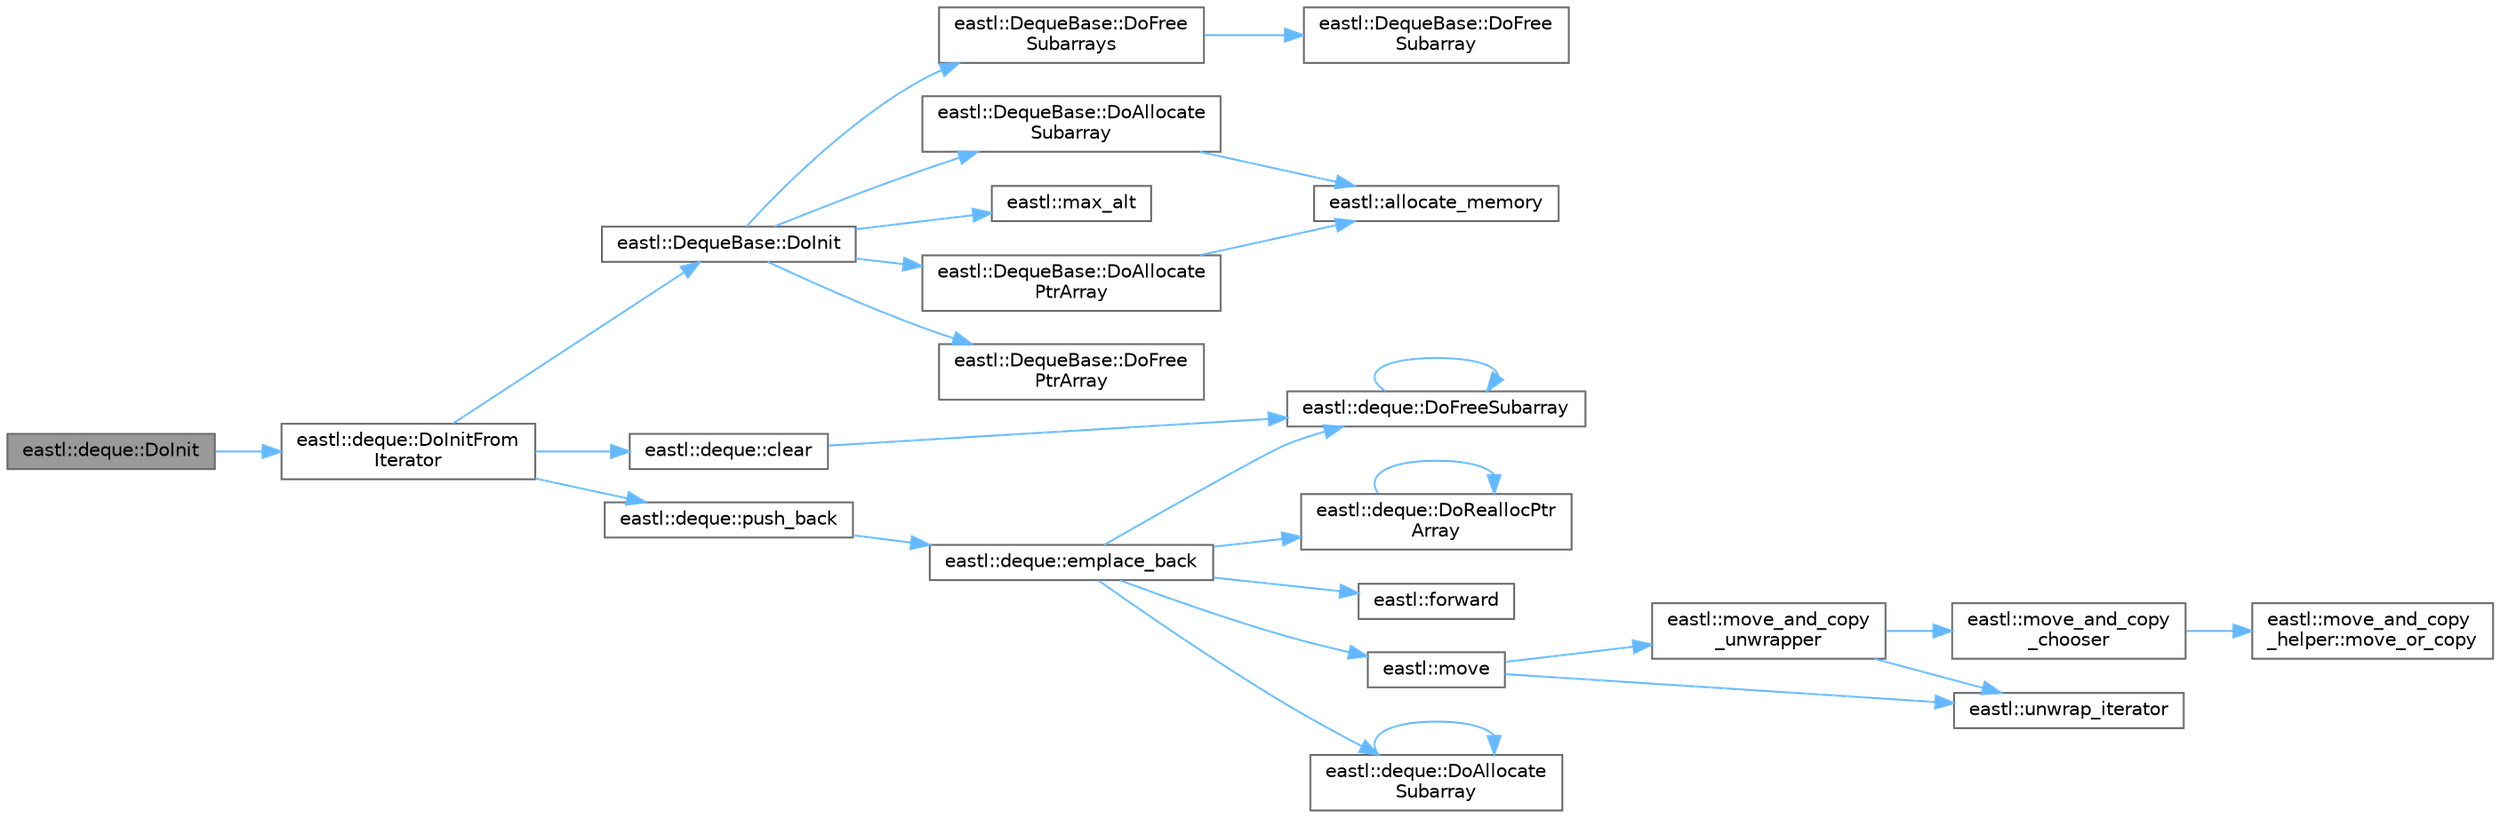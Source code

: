 digraph "eastl::deque::DoInit"
{
 // LATEX_PDF_SIZE
  bgcolor="transparent";
  edge [fontname=Helvetica,fontsize=10,labelfontname=Helvetica,labelfontsize=10];
  node [fontname=Helvetica,fontsize=10,shape=box,height=0.2,width=0.4];
  rankdir="LR";
  Node1 [id="Node000001",label="eastl::deque::DoInit",height=0.2,width=0.4,color="gray40", fillcolor="grey60", style="filled", fontcolor="black",tooltip=" "];
  Node1 -> Node2 [id="edge28_Node000001_Node000002",color="steelblue1",style="solid",tooltip=" "];
  Node2 [id="Node000002",label="eastl::deque::DoInitFrom\lIterator",height=0.2,width=0.4,color="grey40", fillcolor="white", style="filled",URL="$classeastl_1_1deque.html#a171888b36f2acc227ac9cc1315c9d51e",tooltip=" "];
  Node2 -> Node3 [id="edge29_Node000002_Node000003",color="steelblue1",style="solid",tooltip=" "];
  Node3 [id="Node000003",label="eastl::deque::clear",height=0.2,width=0.4,color="grey40", fillcolor="white", style="filled",URL="$classeastl_1_1deque.html#a2f93db586feffcecec5ce7242c9aa482",tooltip=" "];
  Node3 -> Node4 [id="edge30_Node000003_Node000004",color="steelblue1",style="solid",tooltip=" "];
  Node4 [id="Node000004",label="eastl::deque::DoFreeSubarray",height=0.2,width=0.4,color="grey40", fillcolor="white", style="filled",URL="$classeastl_1_1deque.html#a52c0ccd6cc89708e9adf30630fc673b3",tooltip=" "];
  Node4 -> Node4 [id="edge31_Node000004_Node000004",color="steelblue1",style="solid",tooltip=" "];
  Node2 -> Node5 [id="edge32_Node000002_Node000005",color="steelblue1",style="solid",tooltip=" "];
  Node5 [id="Node000005",label="eastl::DequeBase::DoInit",height=0.2,width=0.4,color="grey40", fillcolor="white", style="filled",URL="$structeastl_1_1_deque_base.html#a756cfa9380015320fa375589ae224c46",tooltip=" "];
  Node5 -> Node6 [id="edge33_Node000005_Node000006",color="steelblue1",style="solid",tooltip=" "];
  Node6 [id="Node000006",label="eastl::DequeBase::DoAllocate\lPtrArray",height=0.2,width=0.4,color="grey40", fillcolor="white", style="filled",URL="$structeastl_1_1_deque_base.html#af206b612934a776ca32b1e46c2987061",tooltip=" "];
  Node6 -> Node7 [id="edge34_Node000006_Node000007",color="steelblue1",style="solid",tooltip=" "];
  Node7 [id="Node000007",label="eastl::allocate_memory",height=0.2,width=0.4,color="grey40", fillcolor="white", style="filled",URL="$namespaceeastl.html#ad2f4154baac1248a6b899feec8061499",tooltip=" "];
  Node5 -> Node8 [id="edge35_Node000005_Node000008",color="steelblue1",style="solid",tooltip=" "];
  Node8 [id="Node000008",label="eastl::DequeBase::DoAllocate\lSubarray",height=0.2,width=0.4,color="grey40", fillcolor="white", style="filled",URL="$structeastl_1_1_deque_base.html#ad44f8b8ff9f38b49828fd900979a2636",tooltip=" "];
  Node8 -> Node7 [id="edge36_Node000008_Node000007",color="steelblue1",style="solid",tooltip=" "];
  Node5 -> Node9 [id="edge37_Node000005_Node000009",color="steelblue1",style="solid",tooltip=" "];
  Node9 [id="Node000009",label="eastl::DequeBase::DoFree\lPtrArray",height=0.2,width=0.4,color="grey40", fillcolor="white", style="filled",URL="$structeastl_1_1_deque_base.html#abc6bfcc5dc58b5b91bc3db684ef37a7f",tooltip=" "];
  Node5 -> Node10 [id="edge38_Node000005_Node000010",color="steelblue1",style="solid",tooltip=" "];
  Node10 [id="Node000010",label="eastl::DequeBase::DoFree\lSubarrays",height=0.2,width=0.4,color="grey40", fillcolor="white", style="filled",URL="$structeastl_1_1_deque_base.html#ae4b5c580b5612e42ba64a3ee842b521e",tooltip=" "];
  Node10 -> Node11 [id="edge39_Node000010_Node000011",color="steelblue1",style="solid",tooltip=" "];
  Node11 [id="Node000011",label="eastl::DequeBase::DoFree\lSubarray",height=0.2,width=0.4,color="grey40", fillcolor="white", style="filled",URL="$structeastl_1_1_deque_base.html#a52c0ccd6cc89708e9adf30630fc673b3",tooltip=" "];
  Node5 -> Node12 [id="edge40_Node000005_Node000012",color="steelblue1",style="solid",tooltip=" "];
  Node12 [id="Node000012",label="eastl::max_alt",height=0.2,width=0.4,color="grey40", fillcolor="white", style="filled",URL="$namespaceeastl.html#ad4712109fde33955601f5697eaae83e9",tooltip=" "];
  Node2 -> Node13 [id="edge41_Node000002_Node000013",color="steelblue1",style="solid",tooltip=" "];
  Node13 [id="Node000013",label="eastl::deque::push_back",height=0.2,width=0.4,color="grey40", fillcolor="white", style="filled",URL="$classeastl_1_1deque.html#adce21a17616d500a2deced374fa29afb",tooltip=" "];
  Node13 -> Node14 [id="edge42_Node000013_Node000014",color="steelblue1",style="solid",tooltip=" "];
  Node14 [id="Node000014",label="eastl::deque::emplace_back",height=0.2,width=0.4,color="grey40", fillcolor="white", style="filled",URL="$classeastl_1_1deque.html#a49cbd3bdb2603a1f06ae3a0e094c4ba2",tooltip=" "];
  Node14 -> Node15 [id="edge43_Node000014_Node000015",color="steelblue1",style="solid",tooltip=" "];
  Node15 [id="Node000015",label="eastl::deque::DoAllocate\lSubarray",height=0.2,width=0.4,color="grey40", fillcolor="white", style="filled",URL="$classeastl_1_1deque.html#ad44f8b8ff9f38b49828fd900979a2636",tooltip=" "];
  Node15 -> Node15 [id="edge44_Node000015_Node000015",color="steelblue1",style="solid",tooltip=" "];
  Node14 -> Node4 [id="edge45_Node000014_Node000004",color="steelblue1",style="solid",tooltip=" "];
  Node14 -> Node16 [id="edge46_Node000014_Node000016",color="steelblue1",style="solid",tooltip=" "];
  Node16 [id="Node000016",label="eastl::deque::DoReallocPtr\lArray",height=0.2,width=0.4,color="grey40", fillcolor="white", style="filled",URL="$classeastl_1_1deque.html#a5a8013e5fc34642aa15014870d4b4882",tooltip=" "];
  Node16 -> Node16 [id="edge47_Node000016_Node000016",color="steelblue1",style="solid",tooltip=" "];
  Node14 -> Node17 [id="edge48_Node000014_Node000017",color="steelblue1",style="solid",tooltip=" "];
  Node17 [id="Node000017",label="eastl::forward",height=0.2,width=0.4,color="grey40", fillcolor="white", style="filled",URL="$namespaceeastl.html#a36662e86289d74a927ced4b51496fce5",tooltip=" "];
  Node14 -> Node18 [id="edge49_Node000014_Node000018",color="steelblue1",style="solid",tooltip=" "];
  Node18 [id="Node000018",label="eastl::move",height=0.2,width=0.4,color="grey40", fillcolor="white", style="filled",URL="$namespaceeastl.html#a58ada88d74ffe16bba892a0ccccc8aba",tooltip=" "];
  Node18 -> Node19 [id="edge50_Node000018_Node000019",color="steelblue1",style="solid",tooltip=" "];
  Node19 [id="Node000019",label="eastl::move_and_copy\l_unwrapper",height=0.2,width=0.4,color="grey40", fillcolor="white", style="filled",URL="$namespaceeastl.html#a661e609e51ae177a723acb076d9fcb52",tooltip=" "];
  Node19 -> Node20 [id="edge51_Node000019_Node000020",color="steelblue1",style="solid",tooltip=" "];
  Node20 [id="Node000020",label="eastl::move_and_copy\l_chooser",height=0.2,width=0.4,color="grey40", fillcolor="white", style="filled",URL="$namespaceeastl.html#a69a59b58a0b86c06c81fd89a94cff90d",tooltip=" "];
  Node20 -> Node21 [id="edge52_Node000020_Node000021",color="steelblue1",style="solid",tooltip=" "];
  Node21 [id="Node000021",label="eastl::move_and_copy\l_helper::move_or_copy",height=0.2,width=0.4,color="grey40", fillcolor="white", style="filled",URL="$structeastl_1_1move__and__copy__helper.html#aa9de7d135fbe5ddb02a94513283cf77b",tooltip=" "];
  Node19 -> Node22 [id="edge53_Node000019_Node000022",color="steelblue1",style="solid",tooltip=" "];
  Node22 [id="Node000022",label="eastl::unwrap_iterator",height=0.2,width=0.4,color="grey40", fillcolor="white", style="filled",URL="$namespaceeastl.html#a82f343209a121c16468a124327e2d303",tooltip=" "];
  Node18 -> Node22 [id="edge54_Node000018_Node000022",color="steelblue1",style="solid",tooltip=" "];
}
